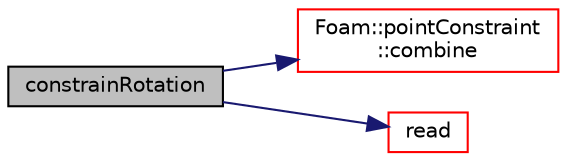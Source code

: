 digraph "constrainRotation"
{
  bgcolor="transparent";
  edge [fontname="Helvetica",fontsize="10",labelfontname="Helvetica",labelfontsize="10"];
  node [fontname="Helvetica",fontsize="10",shape=record];
  rankdir="LR";
  Node191 [label="constrainRotation",height=0.2,width=0.4,color="black", fillcolor="grey75", style="filled", fontcolor="black"];
  Node191 -> Node192 [color="midnightblue",fontsize="10",style="solid",fontname="Helvetica"];
  Node192 [label="Foam::pointConstraint\l::combine",height=0.2,width=0.4,color="red",URL="$a27749.html#a095efd16d47ddb55e30cbadf5489777a",tooltip="Combine constraints. "];
  Node191 -> Node197 [color="midnightblue",fontsize="10",style="solid",fontname="Helvetica"];
  Node197 [label="read",height=0.2,width=0.4,color="red",URL="$a30753.html#a64da2087e03e55d0dddd0cd6e5ac05ea",tooltip="Update properties from given dictionary. "];
}
